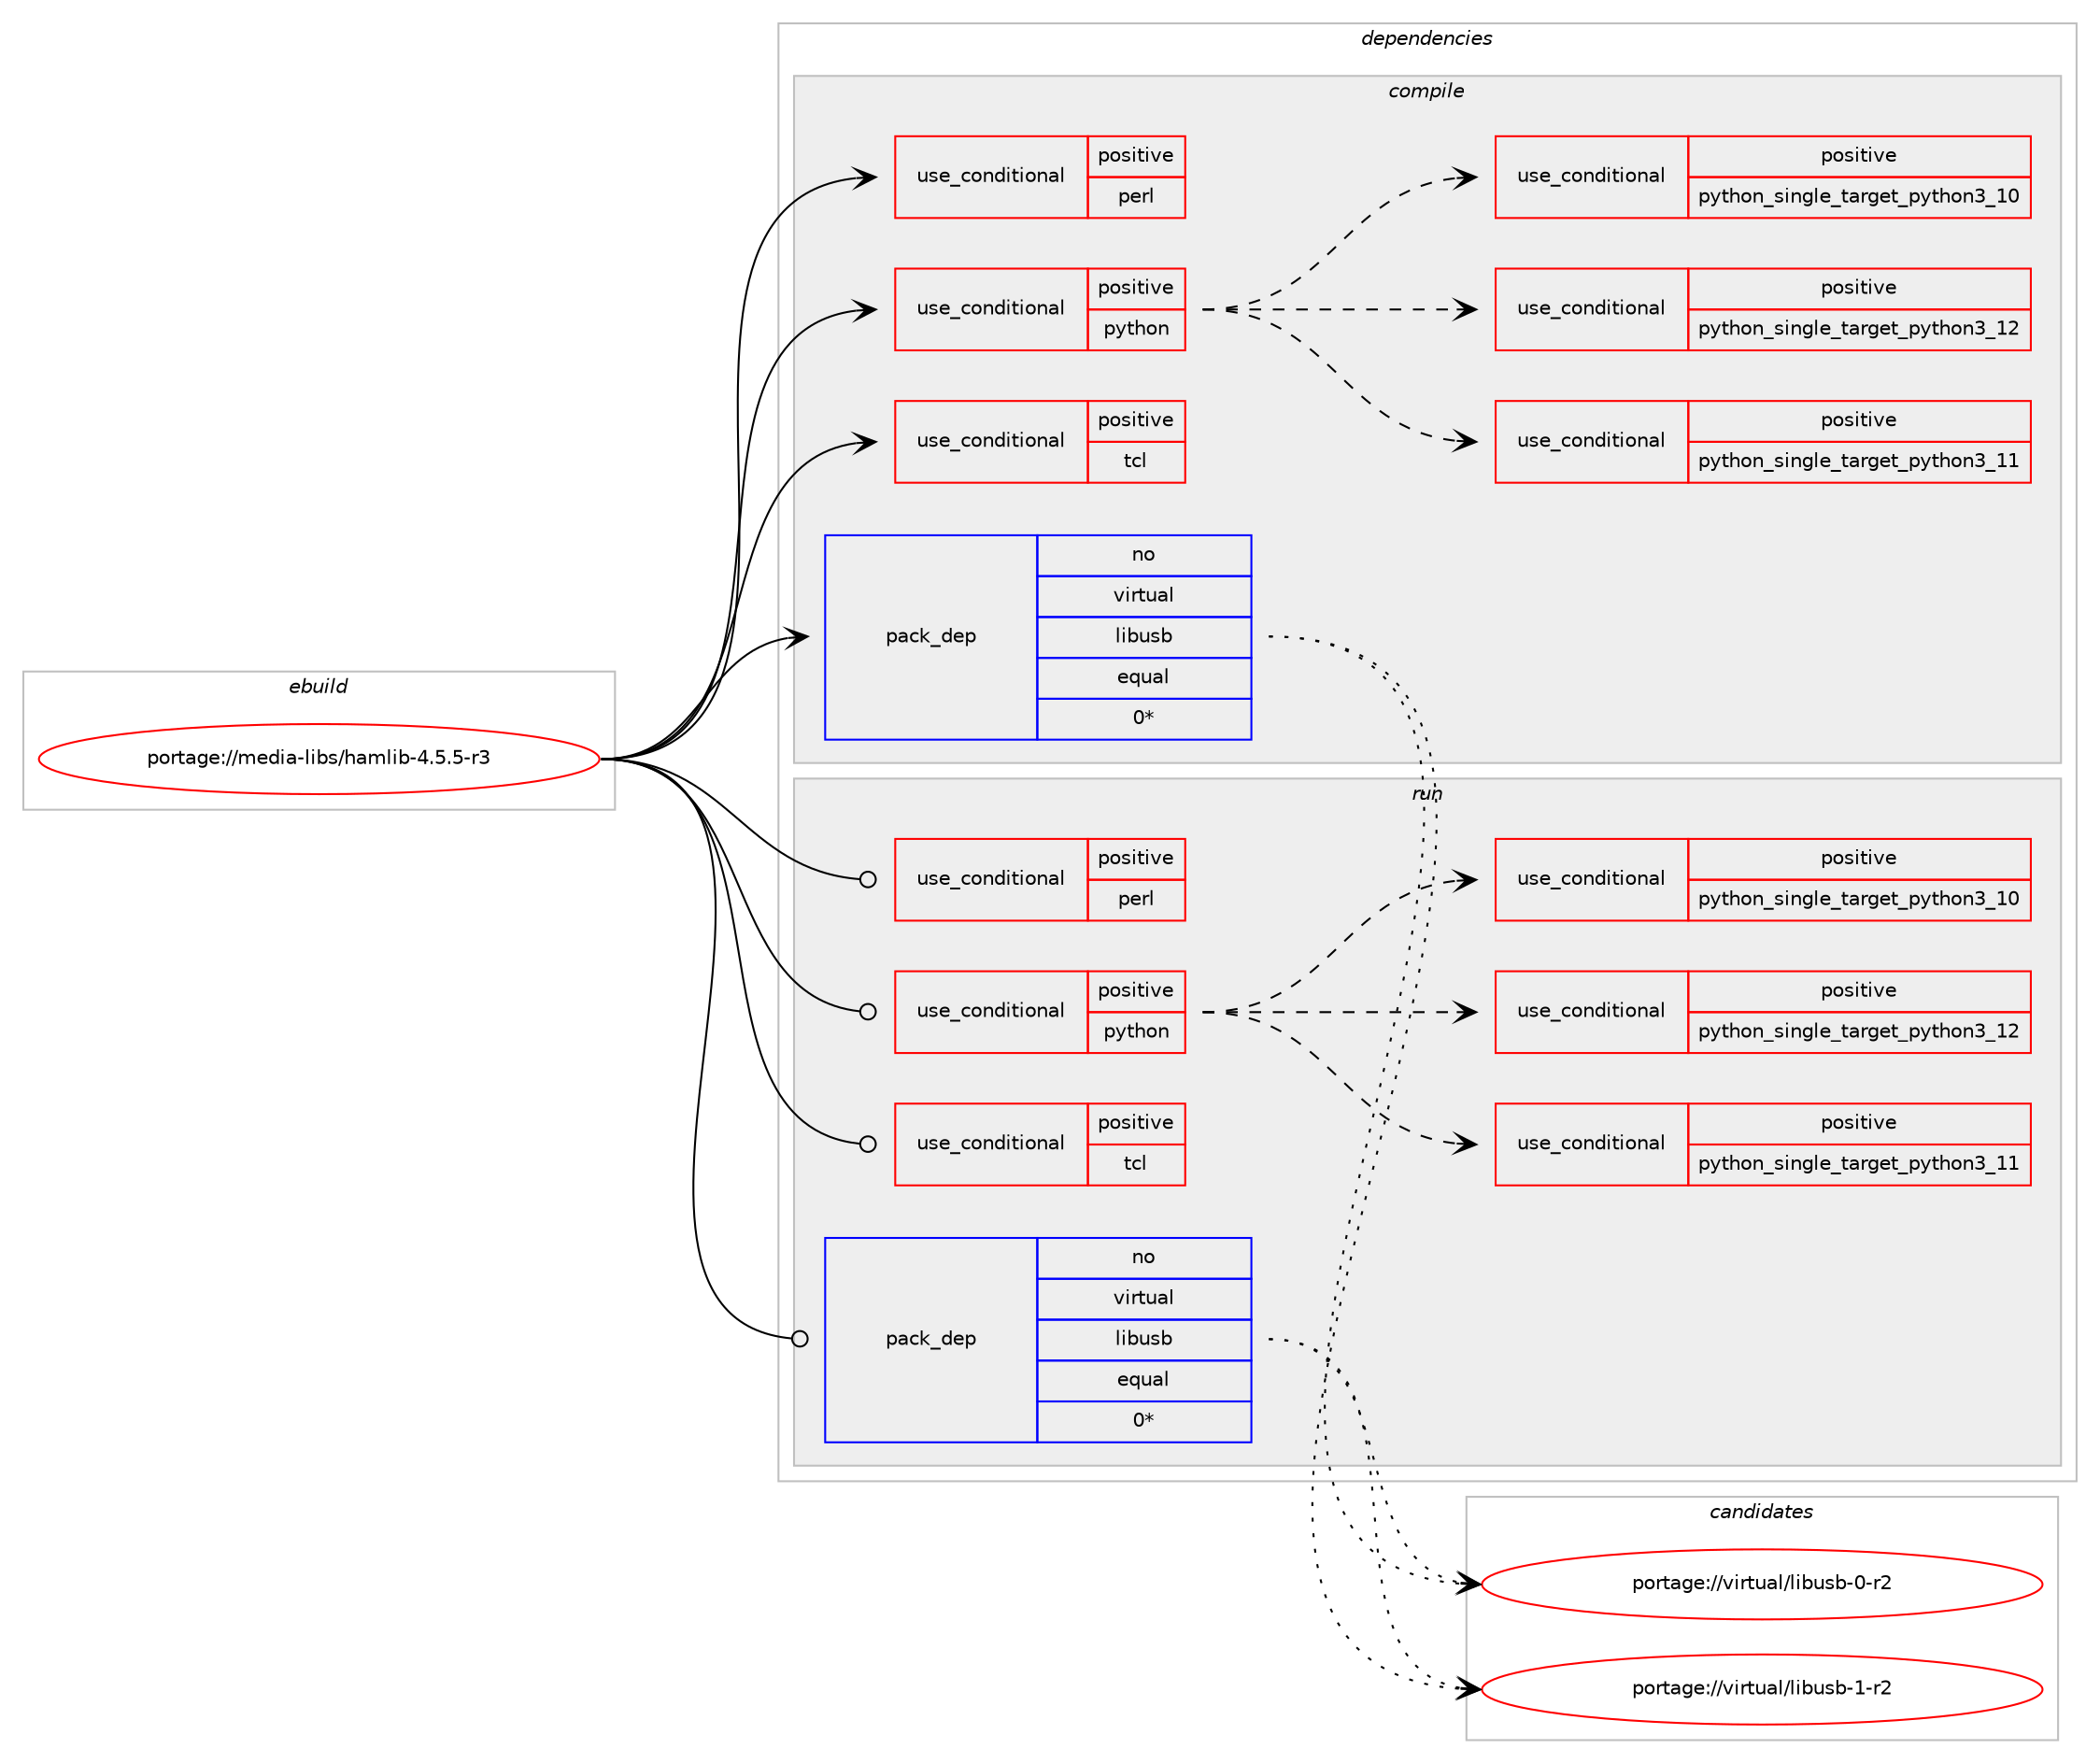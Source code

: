 digraph prolog {

# *************
# Graph options
# *************

newrank=true;
concentrate=true;
compound=true;
graph [rankdir=LR,fontname=Helvetica,fontsize=10,ranksep=1.5];#, ranksep=2.5, nodesep=0.2];
edge  [arrowhead=vee];
node  [fontname=Helvetica,fontsize=10];

# **********
# The ebuild
# **********

subgraph cluster_leftcol {
color=gray;
rank=same;
label=<<i>ebuild</i>>;
id [label="portage://media-libs/hamlib-4.5.5-r3", color=red, width=4, href="../media-libs/hamlib-4.5.5-r3.svg"];
}

# ****************
# The dependencies
# ****************

subgraph cluster_midcol {
color=gray;
label=<<i>dependencies</i>>;
subgraph cluster_compile {
fillcolor="#eeeeee";
style=filled;
label=<<i>compile</i>>;
subgraph cond73367 {
dependency154895 [label=<<TABLE BORDER="0" CELLBORDER="1" CELLSPACING="0" CELLPADDING="4"><TR><TD ROWSPAN="3" CELLPADDING="10">use_conditional</TD></TR><TR><TD>positive</TD></TR><TR><TD>perl</TD></TR></TABLE>>, shape=none, color=red];
# *** BEGIN UNKNOWN DEPENDENCY TYPE (TODO) ***
# dependency154895 -> package_dependency(portage://media-libs/hamlib-4.5.5-r3,install,no,dev-lang,perl,none,[,,],[],[])
# *** END UNKNOWN DEPENDENCY TYPE (TODO) ***

}
id:e -> dependency154895:w [weight=20,style="solid",arrowhead="vee"];
subgraph cond73368 {
dependency154896 [label=<<TABLE BORDER="0" CELLBORDER="1" CELLSPACING="0" CELLPADDING="4"><TR><TD ROWSPAN="3" CELLPADDING="10">use_conditional</TD></TR><TR><TD>positive</TD></TR><TR><TD>python</TD></TR></TABLE>>, shape=none, color=red];
subgraph cond73369 {
dependency154897 [label=<<TABLE BORDER="0" CELLBORDER="1" CELLSPACING="0" CELLPADDING="4"><TR><TD ROWSPAN="3" CELLPADDING="10">use_conditional</TD></TR><TR><TD>positive</TD></TR><TR><TD>python_single_target_python3_10</TD></TR></TABLE>>, shape=none, color=red];
# *** BEGIN UNKNOWN DEPENDENCY TYPE (TODO) ***
# dependency154897 -> package_dependency(portage://media-libs/hamlib-4.5.5-r3,install,no,dev-lang,python,none,[,,],[slot(3.10)],[])
# *** END UNKNOWN DEPENDENCY TYPE (TODO) ***

}
dependency154896:e -> dependency154897:w [weight=20,style="dashed",arrowhead="vee"];
subgraph cond73370 {
dependency154898 [label=<<TABLE BORDER="0" CELLBORDER="1" CELLSPACING="0" CELLPADDING="4"><TR><TD ROWSPAN="3" CELLPADDING="10">use_conditional</TD></TR><TR><TD>positive</TD></TR><TR><TD>python_single_target_python3_11</TD></TR></TABLE>>, shape=none, color=red];
# *** BEGIN UNKNOWN DEPENDENCY TYPE (TODO) ***
# dependency154898 -> package_dependency(portage://media-libs/hamlib-4.5.5-r3,install,no,dev-lang,python,none,[,,],[slot(3.11)],[])
# *** END UNKNOWN DEPENDENCY TYPE (TODO) ***

}
dependency154896:e -> dependency154898:w [weight=20,style="dashed",arrowhead="vee"];
subgraph cond73371 {
dependency154899 [label=<<TABLE BORDER="0" CELLBORDER="1" CELLSPACING="0" CELLPADDING="4"><TR><TD ROWSPAN="3" CELLPADDING="10">use_conditional</TD></TR><TR><TD>positive</TD></TR><TR><TD>python_single_target_python3_12</TD></TR></TABLE>>, shape=none, color=red];
# *** BEGIN UNKNOWN DEPENDENCY TYPE (TODO) ***
# dependency154899 -> package_dependency(portage://media-libs/hamlib-4.5.5-r3,install,no,dev-lang,python,none,[,,],[slot(3.12)],[])
# *** END UNKNOWN DEPENDENCY TYPE (TODO) ***

}
dependency154896:e -> dependency154899:w [weight=20,style="dashed",arrowhead="vee"];
}
id:e -> dependency154896:w [weight=20,style="solid",arrowhead="vee"];
subgraph cond73372 {
dependency154900 [label=<<TABLE BORDER="0" CELLBORDER="1" CELLSPACING="0" CELLPADDING="4"><TR><TD ROWSPAN="3" CELLPADDING="10">use_conditional</TD></TR><TR><TD>positive</TD></TR><TR><TD>tcl</TD></TR></TABLE>>, shape=none, color=red];
# *** BEGIN UNKNOWN DEPENDENCY TYPE (TODO) ***
# dependency154900 -> package_dependency(portage://media-libs/hamlib-4.5.5-r3,install,no,dev-lang,tcl,none,[,,],[slot(0),equal],[])
# *** END UNKNOWN DEPENDENCY TYPE (TODO) ***

}
id:e -> dependency154900:w [weight=20,style="solid",arrowhead="vee"];
# *** BEGIN UNKNOWN DEPENDENCY TYPE (TODO) ***
# id -> package_dependency(portage://media-libs/hamlib-4.5.5-r3,install,no,dev-libs,libxml2,none,[,,],[],[])
# *** END UNKNOWN DEPENDENCY TYPE (TODO) ***

# *** BEGIN UNKNOWN DEPENDENCY TYPE (TODO) ***
# id -> package_dependency(portage://media-libs/hamlib-4.5.5-r3,install,no,sys-libs,readline,none,[,,],[slot(0),equal],[])
# *** END UNKNOWN DEPENDENCY TYPE (TODO) ***

subgraph pack79218 {
dependency154901 [label=<<TABLE BORDER="0" CELLBORDER="1" CELLSPACING="0" CELLPADDING="4" WIDTH="220"><TR><TD ROWSPAN="6" CELLPADDING="30">pack_dep</TD></TR><TR><TD WIDTH="110">no</TD></TR><TR><TD>virtual</TD></TR><TR><TD>libusb</TD></TR><TR><TD>equal</TD></TR><TR><TD>0*</TD></TR></TABLE>>, shape=none, color=blue];
}
id:e -> dependency154901:w [weight=20,style="solid",arrowhead="vee"];
}
subgraph cluster_compileandrun {
fillcolor="#eeeeee";
style=filled;
label=<<i>compile and run</i>>;
}
subgraph cluster_run {
fillcolor="#eeeeee";
style=filled;
label=<<i>run</i>>;
subgraph cond73373 {
dependency154902 [label=<<TABLE BORDER="0" CELLBORDER="1" CELLSPACING="0" CELLPADDING="4"><TR><TD ROWSPAN="3" CELLPADDING="10">use_conditional</TD></TR><TR><TD>positive</TD></TR><TR><TD>perl</TD></TR></TABLE>>, shape=none, color=red];
# *** BEGIN UNKNOWN DEPENDENCY TYPE (TODO) ***
# dependency154902 -> package_dependency(portage://media-libs/hamlib-4.5.5-r3,run,no,dev-lang,perl,none,[,,],[],[])
# *** END UNKNOWN DEPENDENCY TYPE (TODO) ***

}
id:e -> dependency154902:w [weight=20,style="solid",arrowhead="odot"];
subgraph cond73374 {
dependency154903 [label=<<TABLE BORDER="0" CELLBORDER="1" CELLSPACING="0" CELLPADDING="4"><TR><TD ROWSPAN="3" CELLPADDING="10">use_conditional</TD></TR><TR><TD>positive</TD></TR><TR><TD>python</TD></TR></TABLE>>, shape=none, color=red];
subgraph cond73375 {
dependency154904 [label=<<TABLE BORDER="0" CELLBORDER="1" CELLSPACING="0" CELLPADDING="4"><TR><TD ROWSPAN="3" CELLPADDING="10">use_conditional</TD></TR><TR><TD>positive</TD></TR><TR><TD>python_single_target_python3_10</TD></TR></TABLE>>, shape=none, color=red];
# *** BEGIN UNKNOWN DEPENDENCY TYPE (TODO) ***
# dependency154904 -> package_dependency(portage://media-libs/hamlib-4.5.5-r3,run,no,dev-lang,python,none,[,,],[slot(3.10)],[])
# *** END UNKNOWN DEPENDENCY TYPE (TODO) ***

}
dependency154903:e -> dependency154904:w [weight=20,style="dashed",arrowhead="vee"];
subgraph cond73376 {
dependency154905 [label=<<TABLE BORDER="0" CELLBORDER="1" CELLSPACING="0" CELLPADDING="4"><TR><TD ROWSPAN="3" CELLPADDING="10">use_conditional</TD></TR><TR><TD>positive</TD></TR><TR><TD>python_single_target_python3_11</TD></TR></TABLE>>, shape=none, color=red];
# *** BEGIN UNKNOWN DEPENDENCY TYPE (TODO) ***
# dependency154905 -> package_dependency(portage://media-libs/hamlib-4.5.5-r3,run,no,dev-lang,python,none,[,,],[slot(3.11)],[])
# *** END UNKNOWN DEPENDENCY TYPE (TODO) ***

}
dependency154903:e -> dependency154905:w [weight=20,style="dashed",arrowhead="vee"];
subgraph cond73377 {
dependency154906 [label=<<TABLE BORDER="0" CELLBORDER="1" CELLSPACING="0" CELLPADDING="4"><TR><TD ROWSPAN="3" CELLPADDING="10">use_conditional</TD></TR><TR><TD>positive</TD></TR><TR><TD>python_single_target_python3_12</TD></TR></TABLE>>, shape=none, color=red];
# *** BEGIN UNKNOWN DEPENDENCY TYPE (TODO) ***
# dependency154906 -> package_dependency(portage://media-libs/hamlib-4.5.5-r3,run,no,dev-lang,python,none,[,,],[slot(3.12)],[])
# *** END UNKNOWN DEPENDENCY TYPE (TODO) ***

}
dependency154903:e -> dependency154906:w [weight=20,style="dashed",arrowhead="vee"];
}
id:e -> dependency154903:w [weight=20,style="solid",arrowhead="odot"];
subgraph cond73378 {
dependency154907 [label=<<TABLE BORDER="0" CELLBORDER="1" CELLSPACING="0" CELLPADDING="4"><TR><TD ROWSPAN="3" CELLPADDING="10">use_conditional</TD></TR><TR><TD>positive</TD></TR><TR><TD>tcl</TD></TR></TABLE>>, shape=none, color=red];
# *** BEGIN UNKNOWN DEPENDENCY TYPE (TODO) ***
# dependency154907 -> package_dependency(portage://media-libs/hamlib-4.5.5-r3,run,no,dev-lang,tcl,none,[,,],[slot(0),equal],[])
# *** END UNKNOWN DEPENDENCY TYPE (TODO) ***

}
id:e -> dependency154907:w [weight=20,style="solid",arrowhead="odot"];
# *** BEGIN UNKNOWN DEPENDENCY TYPE (TODO) ***
# id -> package_dependency(portage://media-libs/hamlib-4.5.5-r3,run,no,dev-libs,libxml2,none,[,,],[],[])
# *** END UNKNOWN DEPENDENCY TYPE (TODO) ***

# *** BEGIN UNKNOWN DEPENDENCY TYPE (TODO) ***
# id -> package_dependency(portage://media-libs/hamlib-4.5.5-r3,run,no,sys-libs,readline,none,[,,],[slot(0),equal],[])
# *** END UNKNOWN DEPENDENCY TYPE (TODO) ***

subgraph pack79219 {
dependency154908 [label=<<TABLE BORDER="0" CELLBORDER="1" CELLSPACING="0" CELLPADDING="4" WIDTH="220"><TR><TD ROWSPAN="6" CELLPADDING="30">pack_dep</TD></TR><TR><TD WIDTH="110">no</TD></TR><TR><TD>virtual</TD></TR><TR><TD>libusb</TD></TR><TR><TD>equal</TD></TR><TR><TD>0*</TD></TR></TABLE>>, shape=none, color=blue];
}
id:e -> dependency154908:w [weight=20,style="solid",arrowhead="odot"];
}
}

# **************
# The candidates
# **************

subgraph cluster_choices {
rank=same;
color=gray;
label=<<i>candidates</i>>;

subgraph choice79218 {
color=black;
nodesep=1;
choice1181051141161179710847108105981171159845484511450 [label="portage://virtual/libusb-0-r2", color=red, width=4,href="../virtual/libusb-0-r2.svg"];
choice1181051141161179710847108105981171159845494511450 [label="portage://virtual/libusb-1-r2", color=red, width=4,href="../virtual/libusb-1-r2.svg"];
dependency154901:e -> choice1181051141161179710847108105981171159845484511450:w [style=dotted,weight="100"];
dependency154901:e -> choice1181051141161179710847108105981171159845494511450:w [style=dotted,weight="100"];
}
subgraph choice79219 {
color=black;
nodesep=1;
choice1181051141161179710847108105981171159845484511450 [label="portage://virtual/libusb-0-r2", color=red, width=4,href="../virtual/libusb-0-r2.svg"];
choice1181051141161179710847108105981171159845494511450 [label="portage://virtual/libusb-1-r2", color=red, width=4,href="../virtual/libusb-1-r2.svg"];
dependency154908:e -> choice1181051141161179710847108105981171159845484511450:w [style=dotted,weight="100"];
dependency154908:e -> choice1181051141161179710847108105981171159845494511450:w [style=dotted,weight="100"];
}
}

}
